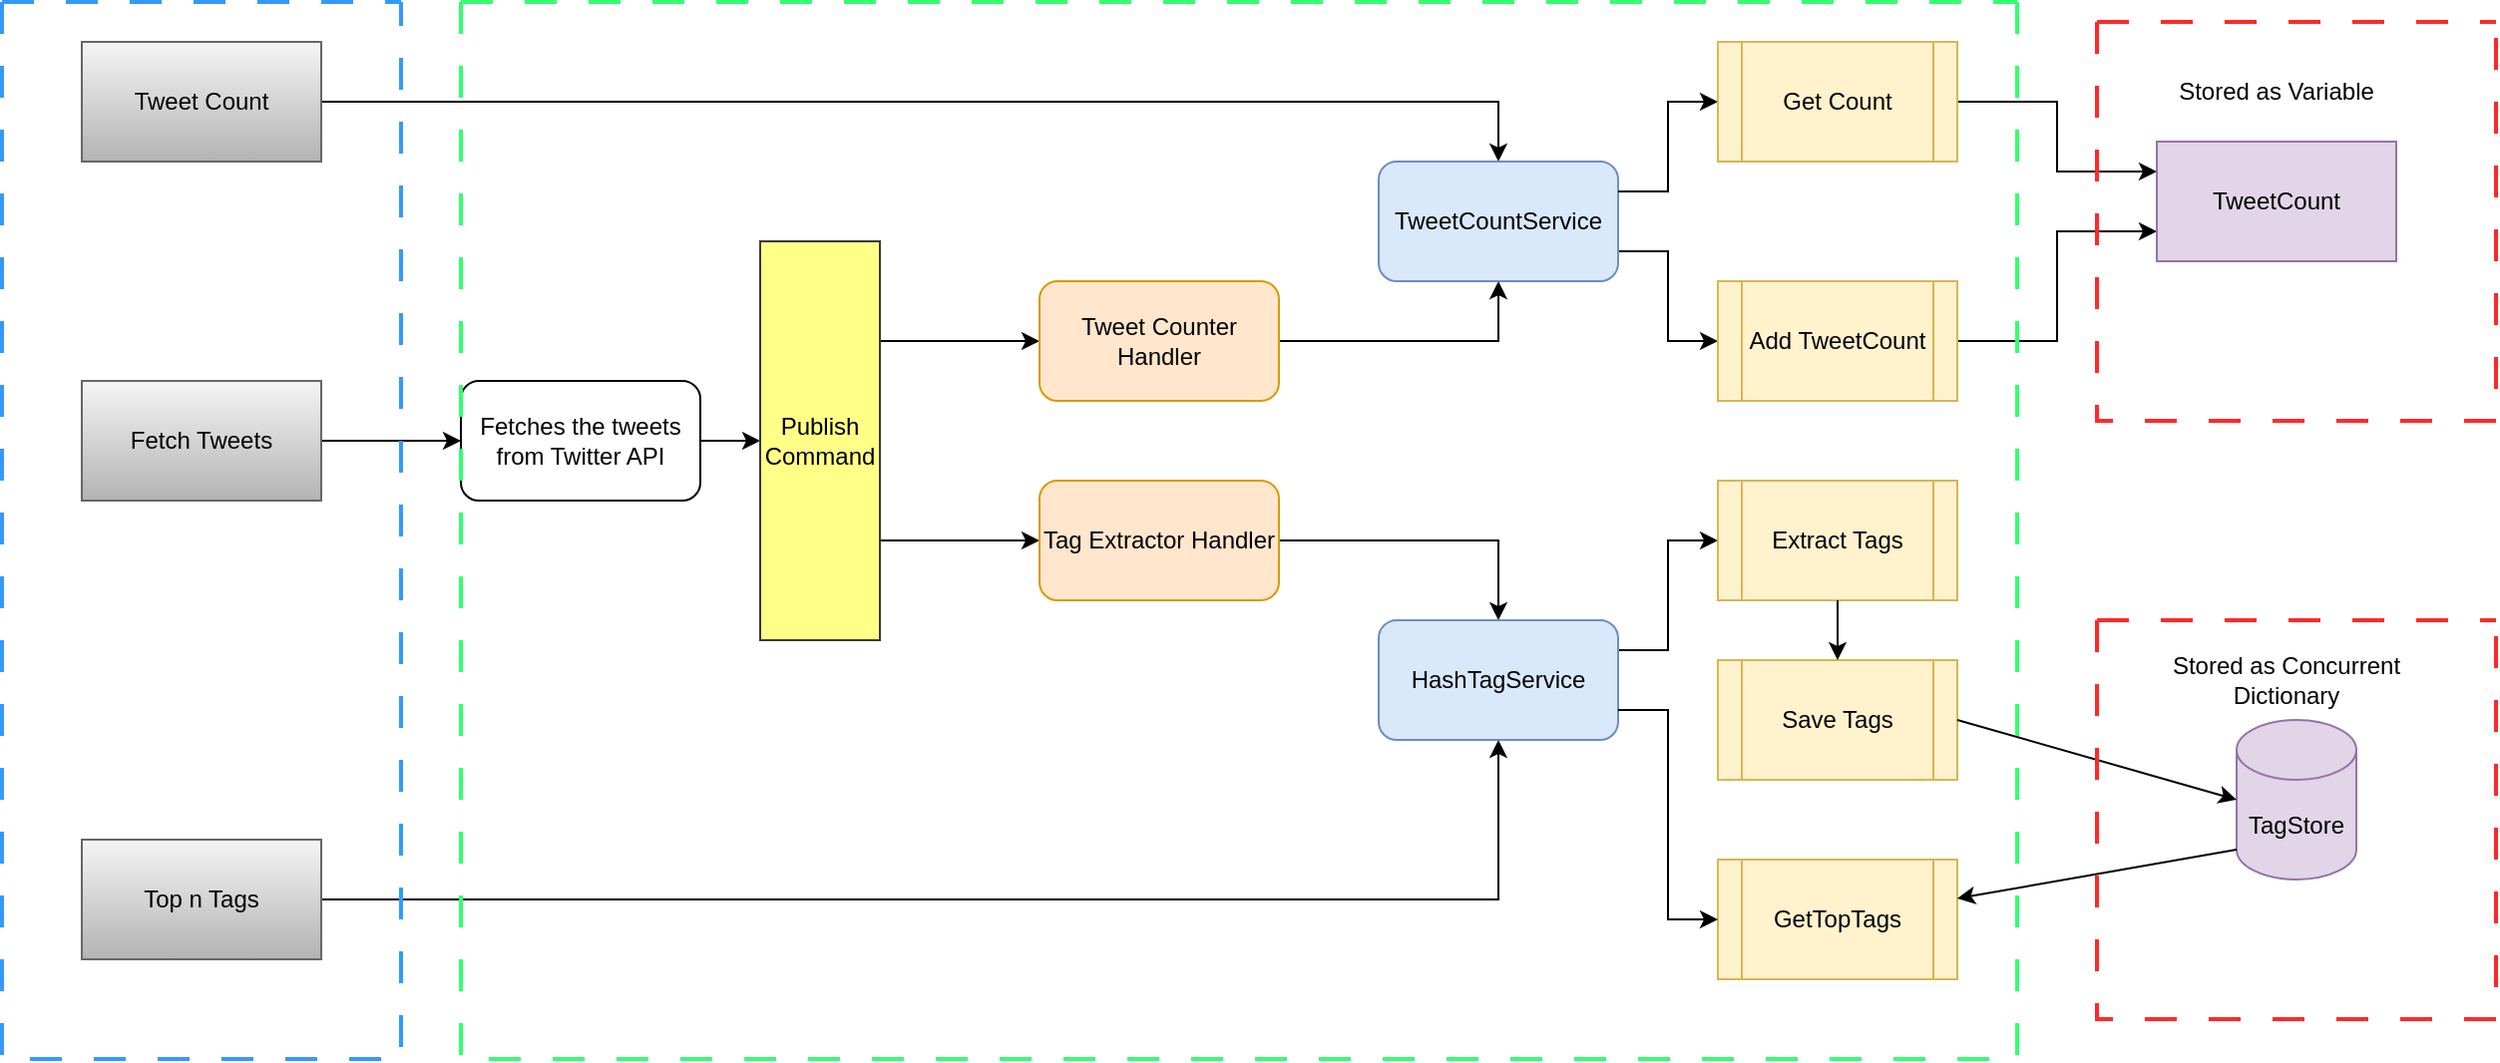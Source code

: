 <mxfile version="20.8.5" type="device" pages="2"><diagram id="Tld9LByh-UuJ27-3YRAu" name="Page - 1"><mxGraphModel dx="1434" dy="788" grid="1" gridSize="10" guides="1" tooltips="1" connect="1" arrows="1" fold="1" page="1" pageScale="1" pageWidth="850" pageHeight="1100" math="0" shadow="0"><root><mxCell id="0"/><mxCell id="1" parent="0"/><mxCell id="c4KiycQtGVgCPtiVJcp_-10" style="edgeStyle=orthogonalEdgeStyle;rounded=0;orthogonalLoop=1;jettySize=auto;html=1;exitX=1;exitY=0.5;exitDx=0;exitDy=0;" parent="1" source="c4KiycQtGVgCPtiVJcp_-3" target="c4KiycQtGVgCPtiVJcp_-6" edge="1"><mxGeometry relative="1" as="geometry"/></mxCell><mxCell id="c4KiycQtGVgCPtiVJcp_-3" value="Fetch Tweets" style="rounded=0;whiteSpace=wrap;html=1;fillColor=#f5f5f5;gradientColor=#b3b3b3;strokeColor=#666666;" parent="1" vertex="1"><mxGeometry x="60" y="353" width="120" height="60" as="geometry"/></mxCell><mxCell id="c4KiycQtGVgCPtiVJcp_-11" style="edgeStyle=orthogonalEdgeStyle;rounded=0;orthogonalLoop=1;jettySize=auto;html=1;exitX=1;exitY=0.5;exitDx=0;exitDy=0;" parent="1" source="c4KiycQtGVgCPtiVJcp_-6" target="c4KiycQtGVgCPtiVJcp_-8" edge="1"><mxGeometry relative="1" as="geometry"/></mxCell><mxCell id="c4KiycQtGVgCPtiVJcp_-6" value="Fetches the tweets from Twitter API" style="rounded=1;whiteSpace=wrap;html=1;" parent="1" vertex="1"><mxGeometry x="250" y="353" width="120" height="60" as="geometry"/></mxCell><mxCell id="c4KiycQtGVgCPtiVJcp_-14" style="edgeStyle=orthogonalEdgeStyle;rounded=0;orthogonalLoop=1;jettySize=auto;html=1;exitX=1;exitY=0.25;exitDx=0;exitDy=0;entryX=0;entryY=0.5;entryDx=0;entryDy=0;" parent="1" source="c4KiycQtGVgCPtiVJcp_-8" target="c4KiycQtGVgCPtiVJcp_-12" edge="1"><mxGeometry relative="1" as="geometry"/></mxCell><mxCell id="c4KiycQtGVgCPtiVJcp_-15" style="edgeStyle=orthogonalEdgeStyle;rounded=0;orthogonalLoop=1;jettySize=auto;html=1;exitX=1;exitY=0.75;exitDx=0;exitDy=0;entryX=0;entryY=0.5;entryDx=0;entryDy=0;" parent="1" source="c4KiycQtGVgCPtiVJcp_-8" target="c4KiycQtGVgCPtiVJcp_-13" edge="1"><mxGeometry relative="1" as="geometry"/></mxCell><mxCell id="c4KiycQtGVgCPtiVJcp_-8" value="Publish Command" style="rounded=0;whiteSpace=wrap;html=1;fillColor=#ffff88;strokeColor=#36393d;" parent="1" vertex="1"><mxGeometry x="400" y="283" width="60" height="200" as="geometry"/></mxCell><mxCell id="c4KiycQtGVgCPtiVJcp_-22" style="edgeStyle=orthogonalEdgeStyle;rounded=0;orthogonalLoop=1;jettySize=auto;html=1;exitX=1;exitY=0.5;exitDx=0;exitDy=0;entryX=0.5;entryY=1;entryDx=0;entryDy=0;" parent="1" source="c4KiycQtGVgCPtiVJcp_-12" target="c4KiycQtGVgCPtiVJcp_-21" edge="1"><mxGeometry relative="1" as="geometry"/></mxCell><mxCell id="c4KiycQtGVgCPtiVJcp_-12" value="Tweet Counter Handler" style="rounded=1;whiteSpace=wrap;html=1;fillColor=#ffe6cc;strokeColor=#d79b00;" parent="1" vertex="1"><mxGeometry x="540" y="303" width="120" height="60" as="geometry"/></mxCell><mxCell id="c4KiycQtGVgCPtiVJcp_-36" style="edgeStyle=orthogonalEdgeStyle;rounded=0;orthogonalLoop=1;jettySize=auto;html=1;exitX=1;exitY=0.5;exitDx=0;exitDy=0;" parent="1" source="c4KiycQtGVgCPtiVJcp_-13" target="c4KiycQtGVgCPtiVJcp_-23" edge="1"><mxGeometry relative="1" as="geometry"/></mxCell><mxCell id="c4KiycQtGVgCPtiVJcp_-13" value="Tag Extractor Handler" style="rounded=1;whiteSpace=wrap;html=1;fillColor=#ffe6cc;strokeColor=#d79b00;" parent="1" vertex="1"><mxGeometry x="540" y="403" width="120" height="60" as="geometry"/></mxCell><mxCell id="c4KiycQtGVgCPtiVJcp_-16" value="TagStore" style="shape=cylinder3;whiteSpace=wrap;html=1;boundedLbl=1;backgroundOutline=1;size=15;fillColor=#e1d5e7;strokeColor=#9673a6;" parent="1" vertex="1"><mxGeometry x="1140" y="523" width="60" height="80" as="geometry"/></mxCell><mxCell id="c4KiycQtGVgCPtiVJcp_-47" style="edgeStyle=orthogonalEdgeStyle;rounded=0;orthogonalLoop=1;jettySize=auto;html=1;entryX=0.5;entryY=1;entryDx=0;entryDy=0;" parent="1" source="c4KiycQtGVgCPtiVJcp_-19" target="c4KiycQtGVgCPtiVJcp_-23" edge="1"><mxGeometry relative="1" as="geometry"><mxPoint x="710" y="623" as="targetPoint"/></mxGeometry></mxCell><mxCell id="c4KiycQtGVgCPtiVJcp_-19" value="Top n Tags" style="rounded=0;whiteSpace=wrap;html=1;fillColor=#f5f5f5;gradientColor=#b3b3b3;strokeColor=#666666;" parent="1" vertex="1"><mxGeometry x="60" y="583" width="120" height="60" as="geometry"/></mxCell><mxCell id="c4KiycQtGVgCPtiVJcp_-38" style="edgeStyle=orthogonalEdgeStyle;rounded=0;orthogonalLoop=1;jettySize=auto;html=1;entryX=0.5;entryY=0;entryDx=0;entryDy=0;" parent="1" source="c4KiycQtGVgCPtiVJcp_-20" target="c4KiycQtGVgCPtiVJcp_-21" edge="1"><mxGeometry relative="1" as="geometry"><mxPoint x="710" y="213" as="targetPoint"/></mxGeometry></mxCell><mxCell id="c4KiycQtGVgCPtiVJcp_-20" value="Tweet Count" style="rounded=0;whiteSpace=wrap;html=1;fillColor=#f5f5f5;gradientColor=#b3b3b3;strokeColor=#666666;" parent="1" vertex="1"><mxGeometry x="60" y="183" width="120" height="60" as="geometry"/></mxCell><mxCell id="c4KiycQtGVgCPtiVJcp_-32" style="edgeStyle=orthogonalEdgeStyle;rounded=0;orthogonalLoop=1;jettySize=auto;html=1;entryX=0;entryY=0.5;entryDx=0;entryDy=0;exitX=1;exitY=0.75;exitDx=0;exitDy=0;" parent="1" source="c4KiycQtGVgCPtiVJcp_-21" target="c4KiycQtGVgCPtiVJcp_-25" edge="1"><mxGeometry relative="1" as="geometry"/></mxCell><mxCell id="c4KiycQtGVgCPtiVJcp_-21" value="TweetCountService" style="rounded=1;whiteSpace=wrap;html=1;fillColor=#dae8fc;strokeColor=#6c8ebf;" parent="1" vertex="1"><mxGeometry x="710" y="243" width="120" height="60" as="geometry"/></mxCell><mxCell id="c4KiycQtGVgCPtiVJcp_-45" style="edgeStyle=orthogonalEdgeStyle;rounded=0;orthogonalLoop=1;jettySize=auto;html=1;entryX=0;entryY=0.5;entryDx=0;entryDy=0;exitX=1;exitY=0.25;exitDx=0;exitDy=0;" parent="1" source="c4KiycQtGVgCPtiVJcp_-23" target="c4KiycQtGVgCPtiVJcp_-26" edge="1"><mxGeometry relative="1" as="geometry"/></mxCell><mxCell id="c4KiycQtGVgCPtiVJcp_-23" value="HashTagService" style="rounded=1;whiteSpace=wrap;html=1;fillColor=#dae8fc;strokeColor=#6c8ebf;" parent="1" vertex="1"><mxGeometry x="710" y="473" width="120" height="60" as="geometry"/></mxCell><mxCell id="c4KiycQtGVgCPtiVJcp_-43" style="edgeStyle=orthogonalEdgeStyle;rounded=0;orthogonalLoop=1;jettySize=auto;html=1;exitX=1;exitY=0.5;exitDx=0;exitDy=0;entryX=0;entryY=0.75;entryDx=0;entryDy=0;" parent="1" source="c4KiycQtGVgCPtiVJcp_-25" target="c4KiycQtGVgCPtiVJcp_-42" edge="1"><mxGeometry relative="1" as="geometry"/></mxCell><mxCell id="c4KiycQtGVgCPtiVJcp_-25" value="Add TweetCount" style="shape=process;whiteSpace=wrap;html=1;backgroundOutline=1;fillColor=#fff2cc;strokeColor=#d6b656;" parent="1" vertex="1"><mxGeometry x="880" y="303" width="120" height="60" as="geometry"/></mxCell><mxCell id="c4KiycQtGVgCPtiVJcp_-26" value="Extract Tags" style="shape=process;whiteSpace=wrap;html=1;backgroundOutline=1;fillColor=#fff2cc;strokeColor=#d6b656;" parent="1" vertex="1"><mxGeometry x="880" y="403" width="120" height="60" as="geometry"/></mxCell><mxCell id="c4KiycQtGVgCPtiVJcp_-27" value="Save Tags" style="shape=process;whiteSpace=wrap;html=1;backgroundOutline=1;fillColor=#fff2cc;strokeColor=#d6b656;" parent="1" vertex="1"><mxGeometry x="880" y="493" width="120" height="60" as="geometry"/></mxCell><mxCell id="c4KiycQtGVgCPtiVJcp_-28" value="GetTopTags" style="shape=process;whiteSpace=wrap;html=1;backgroundOutline=1;fillColor=#fff2cc;strokeColor=#d6b656;" parent="1" vertex="1"><mxGeometry x="880" y="593" width="120" height="60" as="geometry"/></mxCell><mxCell id="c4KiycQtGVgCPtiVJcp_-29" value="" style="endArrow=classic;html=1;rounded=0;entryX=0;entryY=0.5;entryDx=0;entryDy=0;entryPerimeter=0;" parent="1" target="c4KiycQtGVgCPtiVJcp_-16" edge="1"><mxGeometry width="50" height="50" relative="1" as="geometry"><mxPoint x="1000" y="523" as="sourcePoint"/><mxPoint x="1050" y="473" as="targetPoint"/></mxGeometry></mxCell><mxCell id="c4KiycQtGVgCPtiVJcp_-30" value="" style="endArrow=classic;html=1;rounded=0;exitX=0;exitY=1;exitDx=0;exitDy=-15;exitPerimeter=0;" parent="1" source="c4KiycQtGVgCPtiVJcp_-16" target="c4KiycQtGVgCPtiVJcp_-28" edge="1"><mxGeometry width="50" height="50" relative="1" as="geometry"><mxPoint x="1130" y="613" as="sourcePoint"/><mxPoint x="1180" y="563" as="targetPoint"/></mxGeometry></mxCell><mxCell id="c4KiycQtGVgCPtiVJcp_-31" value="" style="endArrow=classic;html=1;rounded=0;entryX=0.5;entryY=0;entryDx=0;entryDy=0;exitX=0.5;exitY=1;exitDx=0;exitDy=0;" parent="1" source="c4KiycQtGVgCPtiVJcp_-26" target="c4KiycQtGVgCPtiVJcp_-27" edge="1"><mxGeometry width="50" height="50" relative="1" as="geometry"><mxPoint x="930" y="463" as="sourcePoint"/><mxPoint x="980" y="413" as="targetPoint"/></mxGeometry></mxCell><mxCell id="c4KiycQtGVgCPtiVJcp_-41" style="edgeStyle=orthogonalEdgeStyle;rounded=0;orthogonalLoop=1;jettySize=auto;html=1;entryX=0;entryY=0.5;entryDx=0;entryDy=0;exitX=1;exitY=0.25;exitDx=0;exitDy=0;" parent="1" source="c4KiycQtGVgCPtiVJcp_-21" target="c4KiycQtGVgCPtiVJcp_-40" edge="1"><mxGeometry relative="1" as="geometry"><mxPoint x="830" y="213" as="sourcePoint"/></mxGeometry></mxCell><mxCell id="c4KiycQtGVgCPtiVJcp_-44" style="edgeStyle=orthogonalEdgeStyle;rounded=0;orthogonalLoop=1;jettySize=auto;html=1;exitX=1;exitY=0.5;exitDx=0;exitDy=0;entryX=0;entryY=0.25;entryDx=0;entryDy=0;" parent="1" source="c4KiycQtGVgCPtiVJcp_-40" target="c4KiycQtGVgCPtiVJcp_-42" edge="1"><mxGeometry relative="1" as="geometry"/></mxCell><mxCell id="c4KiycQtGVgCPtiVJcp_-40" value="Get Count" style="shape=process;whiteSpace=wrap;html=1;backgroundOutline=1;fillColor=#fff2cc;strokeColor=#d6b656;" parent="1" vertex="1"><mxGeometry x="880" y="183" width="120" height="60" as="geometry"/></mxCell><mxCell id="c4KiycQtGVgCPtiVJcp_-42" value="TweetCount" style="rounded=0;whiteSpace=wrap;html=1;fillColor=#e1d5e7;strokeColor=#9673a6;" parent="1" vertex="1"><mxGeometry x="1100" y="233" width="120" height="60" as="geometry"/></mxCell><mxCell id="c4KiycQtGVgCPtiVJcp_-48" style="edgeStyle=orthogonalEdgeStyle;rounded=0;orthogonalLoop=1;jettySize=auto;html=1;exitX=1;exitY=0.75;exitDx=0;exitDy=0;entryX=0;entryY=0.5;entryDx=0;entryDy=0;" parent="1" source="c4KiycQtGVgCPtiVJcp_-23" target="c4KiycQtGVgCPtiVJcp_-28" edge="1"><mxGeometry relative="1" as="geometry"><mxPoint x="830" y="623" as="sourcePoint"/></mxGeometry></mxCell><mxCell id="b_-GYlVxUrWDqR4HqKA7-1" value="" style="swimlane;startSize=0;dashed=1;dashPattern=8 8;strokeColor=#3399FF;strokeWidth=2;perimeterSpacing=2;" parent="1" vertex="1"><mxGeometry x="20" y="163" width="200" height="530" as="geometry"/></mxCell><mxCell id="b_-GYlVxUrWDqR4HqKA7-2" value="" style="swimlane;startSize=0;dashed=1;dashPattern=8 8;strokeColor=#33ff70;strokeWidth=2;" parent="1" vertex="1"><mxGeometry x="250" y="163" width="780" height="530" as="geometry"/></mxCell><mxCell id="b_-GYlVxUrWDqR4HqKA7-3" value="" style="swimlane;startSize=0;dashed=1;dashPattern=8 8;strokeColor=#FF2929;strokeWidth=2;" parent="1" vertex="1"><mxGeometry x="1070" y="473" width="200" height="200" as="geometry"/></mxCell><mxCell id="9EtbfdzfqWy7kziVTc32-3" value="Stored as Concurrent Dictionary" style="text;html=1;strokeColor=none;fillColor=none;align=center;verticalAlign=middle;whiteSpace=wrap;rounded=0;strokeWidth=2;" vertex="1" parent="b_-GYlVxUrWDqR4HqKA7-3"><mxGeometry x="20" y="15" width="150" height="30" as="geometry"/></mxCell><mxCell id="9EtbfdzfqWy7kziVTc32-1" value="" style="swimlane;startSize=0;dashed=1;dashPattern=8 8;strokeColor=#FF2929;strokeWidth=2;" vertex="1" parent="1"><mxGeometry x="1070" y="173" width="200" height="200" as="geometry"/></mxCell><mxCell id="9EtbfdzfqWy7kziVTc32-2" value="Stored as Variable" style="text;html=1;strokeColor=none;fillColor=none;align=center;verticalAlign=middle;whiteSpace=wrap;rounded=0;strokeWidth=2;" vertex="1" parent="9EtbfdzfqWy7kziVTc32-1"><mxGeometry x="20" y="20" width="140" height="30" as="geometry"/></mxCell></root></mxGraphModel></diagram><diagram id="gJXmOGV3kzmw2KsbfJLd" name="Page-3"><mxGraphModel dx="2284" dy="788" grid="1" gridSize="10" guides="1" tooltips="1" connect="1" arrows="1" fold="1" page="1" pageScale="1" pageWidth="850" pageHeight="1100" math="0" shadow="0"><root><mxCell id="0"/><mxCell id="1" parent="0"/><mxCell id="QLfJU4oKBH8DidE1GceE-5" style="edgeStyle=orthogonalEdgeStyle;rounded=0;orthogonalLoop=1;jettySize=auto;html=1;entryX=-0.015;entryY=0.583;entryDx=0;entryDy=0;entryPerimeter=0;" edge="1" parent="1" source="QLfJU4oKBH8DidE1GceE-1" target="QLfJU4oKBH8DidE1GceE-4"><mxGeometry relative="1" as="geometry"/></mxCell><mxCell id="QLfJU4oKBH8DidE1GceE-8" value="tweets topic" style="edgeLabel;html=1;align=center;verticalAlign=middle;resizable=0;points=[];" vertex="1" connectable="0" parent="QLfJU4oKBH8DidE1GceE-5"><mxGeometry x="-0.053" y="3" relative="1" as="geometry"><mxPoint as="offset"/></mxGeometry></mxCell><mxCell id="QLfJU4oKBH8DidE1GceE-1" value="Publish Tweet Web Api" style="aspect=fixed;html=1;points=[];align=center;image;fontSize=12;image=img/lib/azure2/containers/App_Services.svg;" vertex="1" parent="1"><mxGeometry x="50" y="380" width="64" height="64" as="geometry"/></mxCell><mxCell id="4ZVCq0jFy-XxN8Nu98PN-5" style="edgeStyle=orthogonalEdgeStyle;rounded=0;orthogonalLoop=1;jettySize=auto;html=1;entryX=0.5;entryY=0;entryDx=0;entryDy=0;" edge="1" parent="1" source="QLfJU4oKBH8DidE1GceE-2" target="4ZVCq0jFy-XxN8Nu98PN-1"><mxGeometry relative="1" as="geometry"/></mxCell><mxCell id="QLfJU4oKBH8DidE1GceE-2" value="Tweet Count Api" style="aspect=fixed;html=1;points=[];align=center;image;fontSize=12;image=img/lib/azure2/containers/App_Services.svg;" vertex="1" parent="1"><mxGeometry x="358" y="118" width="64" height="64" as="geometry"/></mxCell><mxCell id="E5yF3VJeVSyjxUi6OE-E-12" style="edgeStyle=orthogonalEdgeStyle;rounded=0;orthogonalLoop=1;jettySize=auto;html=1;entryX=0.5;entryY=1;entryDx=0;entryDy=0;" edge="1" parent="1" source="QLfJU4oKBH8DidE1GceE-3" target="E5yF3VJeVSyjxUi6OE-E-2"><mxGeometry relative="1" as="geometry"/></mxCell><mxCell id="QLfJU4oKBH8DidE1GceE-7" style="edgeStyle=orthogonalEdgeStyle;rounded=0;orthogonalLoop=1;jettySize=auto;html=1;" edge="1" parent="1" source="QLfJU4oKBH8DidE1GceE-4" target="4ZVCq0jFy-XxN8Nu98PN-12"><mxGeometry relative="1" as="geometry"/></mxCell><mxCell id="QLfJU4oKBH8DidE1GceE-10" value="tweet-hashtag-count subscription" style="edgeLabel;html=1;align=center;verticalAlign=middle;resizable=0;points=[];" vertex="1" connectable="0" parent="QLfJU4oKBH8DidE1GceE-7"><mxGeometry x="-0.552" relative="1" as="geometry"><mxPoint y="88" as="offset"/></mxGeometry></mxCell><mxCell id="zrQ91HS7CgfQF800vZQE-1" style="edgeStyle=orthogonalEdgeStyle;rounded=0;orthogonalLoop=1;jettySize=auto;html=1;" edge="1" parent="1" source="QLfJU4oKBH8DidE1GceE-4" target="4ZVCq0jFy-XxN8Nu98PN-11"><mxGeometry relative="1" as="geometry"/></mxCell><mxCell id="zrQ91HS7CgfQF800vZQE-2" value="tweet-count-subscription" style="edgeLabel;html=1;align=center;verticalAlign=middle;resizable=0;points=[];" vertex="1" connectable="0" parent="zrQ91HS7CgfQF800vZQE-1"><mxGeometry x="-0.271" y="2" relative="1" as="geometry"><mxPoint x="2" y="-42" as="offset"/></mxGeometry></mxCell><mxCell id="QLfJU4oKBH8DidE1GceE-4" value="tarsarena-servicebus" style="aspect=fixed;html=1;points=[];align=center;image;fontSize=12;image=img/lib/azure2/integration/Service_Bus.svg;" vertex="1" parent="1"><mxGeometry x="366.87" y="380" width="65.73" height="58" as="geometry"/></mxCell><mxCell id="E5yF3VJeVSyjxUi6OE-E-15" style="edgeStyle=orthogonalEdgeStyle;rounded=0;orthogonalLoop=1;jettySize=auto;html=1;" edge="1" parent="1" source="VHAQV3u5LMFiZKZOKens-1" target="QLfJU4oKBH8DidE1GceE-1"><mxGeometry relative="1" as="geometry"/></mxCell><mxCell id="VHAQV3u5LMFiZKZOKens-1" value="Fetch Tweet" style="rounded=1;whiteSpace=wrap;html=1;" vertex="1" parent="1"><mxGeometry x="-130" y="382" width="120" height="60" as="geometry"/></mxCell><mxCell id="4ZVCq0jFy-XxN8Nu98PN-10" style="edgeStyle=orthogonalEdgeStyle;rounded=0;orthogonalLoop=1;jettySize=auto;html=1;" edge="1" parent="1" source="VHAQV3u5LMFiZKZOKens-2" target="QLfJU4oKBH8DidE1GceE-2"><mxGeometry relative="1" as="geometry"/></mxCell><mxCell id="VHAQV3u5LMFiZKZOKens-2" value="Get Tweet Count" style="rounded=1;whiteSpace=wrap;html=1;" vertex="1" parent="1"><mxGeometry x="-140" y="120" width="120" height="60" as="geometry"/></mxCell><mxCell id="cNd6ZtgvCuhq-3fSVQzo-1" style="edgeStyle=orthogonalEdgeStyle;rounded=0;orthogonalLoop=1;jettySize=auto;html=1;" edge="1" parent="1" source="dNaqZXJSj0yFfi-AEsgl-1" target="QLfJU4oKBH8DidE1GceE-3"><mxGeometry relative="1" as="geometry"/></mxCell><mxCell id="dNaqZXJSj0yFfi-AEsgl-1" value="Get Top Tags" style="rounded=1;whiteSpace=wrap;html=1;" vertex="1" parent="1"><mxGeometry x="-140" y="702" width="120" height="60" as="geometry"/></mxCell><mxCell id="4ZVCq0jFy-XxN8Nu98PN-6" style="edgeStyle=orthogonalEdgeStyle;rounded=0;orthogonalLoop=1;jettySize=auto;html=1;exitX=1;exitY=0.25;exitDx=0;exitDy=0;" edge="1" parent="1" source="4ZVCq0jFy-XxN8Nu98PN-1" target="4ZVCq0jFy-XxN8Nu98PN-3"><mxGeometry relative="1" as="geometry"/></mxCell><mxCell id="4ZVCq0jFy-XxN8Nu98PN-7" style="edgeStyle=orthogonalEdgeStyle;rounded=0;orthogonalLoop=1;jettySize=auto;html=1;exitX=1;exitY=0.75;exitDx=0;exitDy=0;entryX=0;entryY=0.5;entryDx=0;entryDy=0;" edge="1" parent="1" source="4ZVCq0jFy-XxN8Nu98PN-1" target="4ZVCq0jFy-XxN8Nu98PN-2"><mxGeometry relative="1" as="geometry"/></mxCell><mxCell id="4ZVCq0jFy-XxN8Nu98PN-1" value="TweetCountService" style="rounded=1;whiteSpace=wrap;html=1;fillColor=#dae8fc;strokeColor=#6c8ebf;" vertex="1" parent="1"><mxGeometry x="560" y="170" width="120" height="60" as="geometry"/></mxCell><mxCell id="4ZVCq0jFy-XxN8Nu98PN-9" style="edgeStyle=orthogonalEdgeStyle;rounded=0;orthogonalLoop=1;jettySize=auto;html=1;entryX=0;entryY=0.75;entryDx=0;entryDy=0;" edge="1" parent="1" source="4ZVCq0jFy-XxN8Nu98PN-2" target="4ZVCq0jFy-XxN8Nu98PN-4"><mxGeometry relative="1" as="geometry"/></mxCell><mxCell id="4ZVCq0jFy-XxN8Nu98PN-2" value="Add TweetCount" style="shape=process;whiteSpace=wrap;html=1;backgroundOutline=1;fillColor=#fff2cc;strokeColor=#d6b656;" vertex="1" parent="1"><mxGeometry x="760" y="230" width="120" height="60" as="geometry"/></mxCell><mxCell id="4ZVCq0jFy-XxN8Nu98PN-8" style="edgeStyle=orthogonalEdgeStyle;rounded=0;orthogonalLoop=1;jettySize=auto;html=1;entryX=0;entryY=0.5;entryDx=0;entryDy=0;" edge="1" parent="1" source="4ZVCq0jFy-XxN8Nu98PN-3" target="4ZVCq0jFy-XxN8Nu98PN-4"><mxGeometry relative="1" as="geometry"/></mxCell><mxCell id="4ZVCq0jFy-XxN8Nu98PN-3" value="Get Count" style="shape=process;whiteSpace=wrap;html=1;backgroundOutline=1;fillColor=#fff2cc;strokeColor=#d6b656;" vertex="1" parent="1"><mxGeometry x="760" y="110" width="120" height="60" as="geometry"/></mxCell><mxCell id="cNd6ZtgvCuhq-3fSVQzo-2" style="edgeStyle=orthogonalEdgeStyle;rounded=0;orthogonalLoop=1;jettySize=auto;html=1;entryX=0.5;entryY=1;entryDx=0;entryDy=0;" edge="1" parent="1" source="4ZVCq0jFy-XxN8Nu98PN-11" target="4ZVCq0jFy-XxN8Nu98PN-1"><mxGeometry relative="1" as="geometry"/></mxCell><mxCell id="E5yF3VJeVSyjxUi6OE-E-13" style="edgeStyle=orthogonalEdgeStyle;rounded=0;orthogonalLoop=1;jettySize=auto;html=1;entryX=0.5;entryY=0;entryDx=0;entryDy=0;" edge="1" parent="1" source="4ZVCq0jFy-XxN8Nu98PN-12" target="E5yF3VJeVSyjxUi6OE-E-2"><mxGeometry relative="1" as="geometry"/></mxCell><mxCell id="E5yF3VJeVSyjxUi6OE-E-6" style="edgeStyle=orthogonalEdgeStyle;rounded=0;orthogonalLoop=1;jettySize=auto;html=1;exitX=1;exitY=0.25;exitDx=0;exitDy=0;entryX=0;entryY=0.5;entryDx=0;entryDy=0;" edge="1" parent="1" source="E5yF3VJeVSyjxUi6OE-E-2" target="E5yF3VJeVSyjxUi6OE-E-3"><mxGeometry relative="1" as="geometry"/></mxCell><mxCell id="E5yF3VJeVSyjxUi6OE-E-8" style="edgeStyle=orthogonalEdgeStyle;rounded=0;orthogonalLoop=1;jettySize=auto;html=1;exitX=1;exitY=0.75;exitDx=0;exitDy=0;entryX=0;entryY=0.5;entryDx=0;entryDy=0;" edge="1" parent="1" source="E5yF3VJeVSyjxUi6OE-E-2" target="E5yF3VJeVSyjxUi6OE-E-5"><mxGeometry relative="1" as="geometry"/></mxCell><mxCell id="E5yF3VJeVSyjxUi6OE-E-2" value="HashTagService" style="rounded=1;whiteSpace=wrap;html=1;fillColor=#dae8fc;strokeColor=#6c8ebf;" vertex="1" parent="1"><mxGeometry x="570" y="650" width="120" height="60" as="geometry"/></mxCell><mxCell id="E5yF3VJeVSyjxUi6OE-E-11" style="edgeStyle=orthogonalEdgeStyle;rounded=0;orthogonalLoop=1;jettySize=auto;html=1;entryX=0.5;entryY=0;entryDx=0;entryDy=0;" edge="1" parent="1" source="E5yF3VJeVSyjxUi6OE-E-3" target="E5yF3VJeVSyjxUi6OE-E-4"><mxGeometry relative="1" as="geometry"/></mxCell><mxCell id="E5yF3VJeVSyjxUi6OE-E-3" value="Extract Tags" style="shape=process;whiteSpace=wrap;html=1;backgroundOutline=1;fillColor=#fff2cc;strokeColor=#d6b656;" vertex="1" parent="1"><mxGeometry x="760" y="510" width="120" height="60" as="geometry"/></mxCell><mxCell id="E5yF3VJeVSyjxUi6OE-E-10" style="edgeStyle=orthogonalEdgeStyle;rounded=0;orthogonalLoop=1;jettySize=auto;html=1;entryX=0;entryY=0.5;entryDx=0;entryDy=0;entryPerimeter=0;" edge="1" parent="1" source="E5yF3VJeVSyjxUi6OE-E-4" target="E5yF3VJeVSyjxUi6OE-E-1"><mxGeometry relative="1" as="geometry"><Array as="points"><mxPoint x="940" y="657"/><mxPoint x="940" y="690"/></Array></mxGeometry></mxCell><mxCell id="E5yF3VJeVSyjxUi6OE-E-4" value="Save Tags" style="shape=process;whiteSpace=wrap;html=1;backgroundOutline=1;fillColor=#fff2cc;strokeColor=#d6b656;" vertex="1" parent="1"><mxGeometry x="760" y="627" width="120" height="60" as="geometry"/></mxCell><mxCell id="E5yF3VJeVSyjxUi6OE-E-9" style="edgeStyle=orthogonalEdgeStyle;rounded=0;orthogonalLoop=1;jettySize=auto;html=1;entryX=0;entryY=0;entryDx=0;entryDy=52.5;entryPerimeter=0;" edge="1" parent="1" source="E5yF3VJeVSyjxUi6OE-E-5" target="E5yF3VJeVSyjxUi6OE-E-1"><mxGeometry relative="1" as="geometry"><Array as="points"><mxPoint x="940" y="757"/><mxPoint x="940" y="703"/></Array></mxGeometry></mxCell><mxCell id="E5yF3VJeVSyjxUi6OE-E-5" value="GetTopTags" style="shape=process;whiteSpace=wrap;html=1;backgroundOutline=1;fillColor=#fff2cc;strokeColor=#d6b656;" vertex="1" parent="1"><mxGeometry x="760" y="727" width="120" height="60" as="geometry"/></mxCell><mxCell id="E5yF3VJeVSyjxUi6OE-E-14" value="" style="swimlane;startSize=0;dashed=1;strokeColor=#0d15e7;strokeWidth=2;" vertex="1" parent="1"><mxGeometry x="270" y="540" width="270" height="286.75" as="geometry"/></mxCell><mxCell id="4ZVCq0jFy-XxN8Nu98PN-12" value="TweetHashTagCountHostedService" style="sketch=0;pointerEvents=1;shadow=0;dashed=0;html=1;strokeColor=none;fillColor=#505050;labelPosition=center;verticalLabelPosition=bottom;verticalAlign=top;outlineConnect=0;align=center;shape=mxgraph.office.services.online_hosted_services;" vertex="1" parent="E5yF3VJeVSyjxUi6OE-E-14"><mxGeometry x="101.73" y="49.5" width="56" height="52" as="geometry"/></mxCell><mxCell id="QLfJU4oKBH8DidE1GceE-3" value="Tweet-Hashtag Count Api" style="aspect=fixed;html=1;points=[];align=center;image;fontSize=12;image=img/lib/azure2/containers/App_Services.svg;" vertex="1" parent="E5yF3VJeVSyjxUi6OE-E-14"><mxGeometry x="103" y="160" width="64" height="64" as="geometry"/></mxCell><mxCell id="JSzqLZMj8mGNPVWKcBkE-1" value="" style="swimlane;startSize=0;rounded=1;strokeWidth=2;dashed=1;strokeColor=#0f41d7;" vertex="1" parent="1"><mxGeometry x="263.86" y="90" width="276.14" height="240" as="geometry"/></mxCell><mxCell id="4ZVCq0jFy-XxN8Nu98PN-11" value="" style="sketch=0;pointerEvents=1;shadow=0;dashed=0;html=1;strokeColor=none;fillColor=#505050;labelPosition=center;verticalLabelPosition=bottom;verticalAlign=top;outlineConnect=0;align=center;shape=mxgraph.office.services.online_hosted_services;" vertex="1" parent="JSzqLZMj8mGNPVWKcBkE-1"><mxGeometry x="108.14" y="134" width="56" height="52" as="geometry"/></mxCell><mxCell id="XUqdzdyA09EhEp0j3vNB-1" value="" style="swimlane;startSize=0;rounded=1;dashed=1;strokeColor=#0f41d7;strokeWidth=2;" vertex="1" parent="1"><mxGeometry x="950" y="600" width="200" height="200" as="geometry"/></mxCell><mxCell id="E5yF3VJeVSyjxUi6OE-E-1" value="TagStore" style="shape=cylinder3;whiteSpace=wrap;html=1;boundedLbl=1;backgroundOutline=1;size=15;fillColor=#e1d5e7;strokeColor=#9673a6;" vertex="1" parent="XUqdzdyA09EhEp0j3vNB-1"><mxGeometry x="70" y="50" width="60" height="80" as="geometry"/></mxCell><mxCell id="WdXZEBpuTXi-_lQzrdfP-2" value="Stored as Concurrent Dictionary" style="text;html=1;strokeColor=none;fillColor=none;align=center;verticalAlign=middle;whiteSpace=wrap;rounded=0;strokeWidth=2;" vertex="1" parent="XUqdzdyA09EhEp0j3vNB-1"><mxGeometry x="30" y="11.5" width="140" height="30" as="geometry"/></mxCell><mxCell id="XUqdzdyA09EhEp0j3vNB-2" value="" style="swimlane;startSize=0;rounded=1;dashed=1;strokeColor=#0f41d7;strokeWidth=2;" vertex="1" parent="1"><mxGeometry x="930" y="100" width="200" height="200" as="geometry"/></mxCell><mxCell id="4ZVCq0jFy-XxN8Nu98PN-4" value="TweetCount" style="rounded=0;whiteSpace=wrap;html=1;fillColor=#e1d5e7;strokeColor=#9673a6;" vertex="1" parent="XUqdzdyA09EhEp0j3vNB-2"><mxGeometry x="40" y="64" width="120" height="60" as="geometry"/></mxCell><mxCell id="WdXZEBpuTXi-_lQzrdfP-1" value="Stored as Variable" style="text;html=1;strokeColor=none;fillColor=none;align=center;verticalAlign=middle;whiteSpace=wrap;rounded=0;strokeWidth=2;" vertex="1" parent="XUqdzdyA09EhEp0j3vNB-2"><mxGeometry x="30" y="18" width="140" height="30" as="geometry"/></mxCell></root></mxGraphModel></diagram></mxfile>